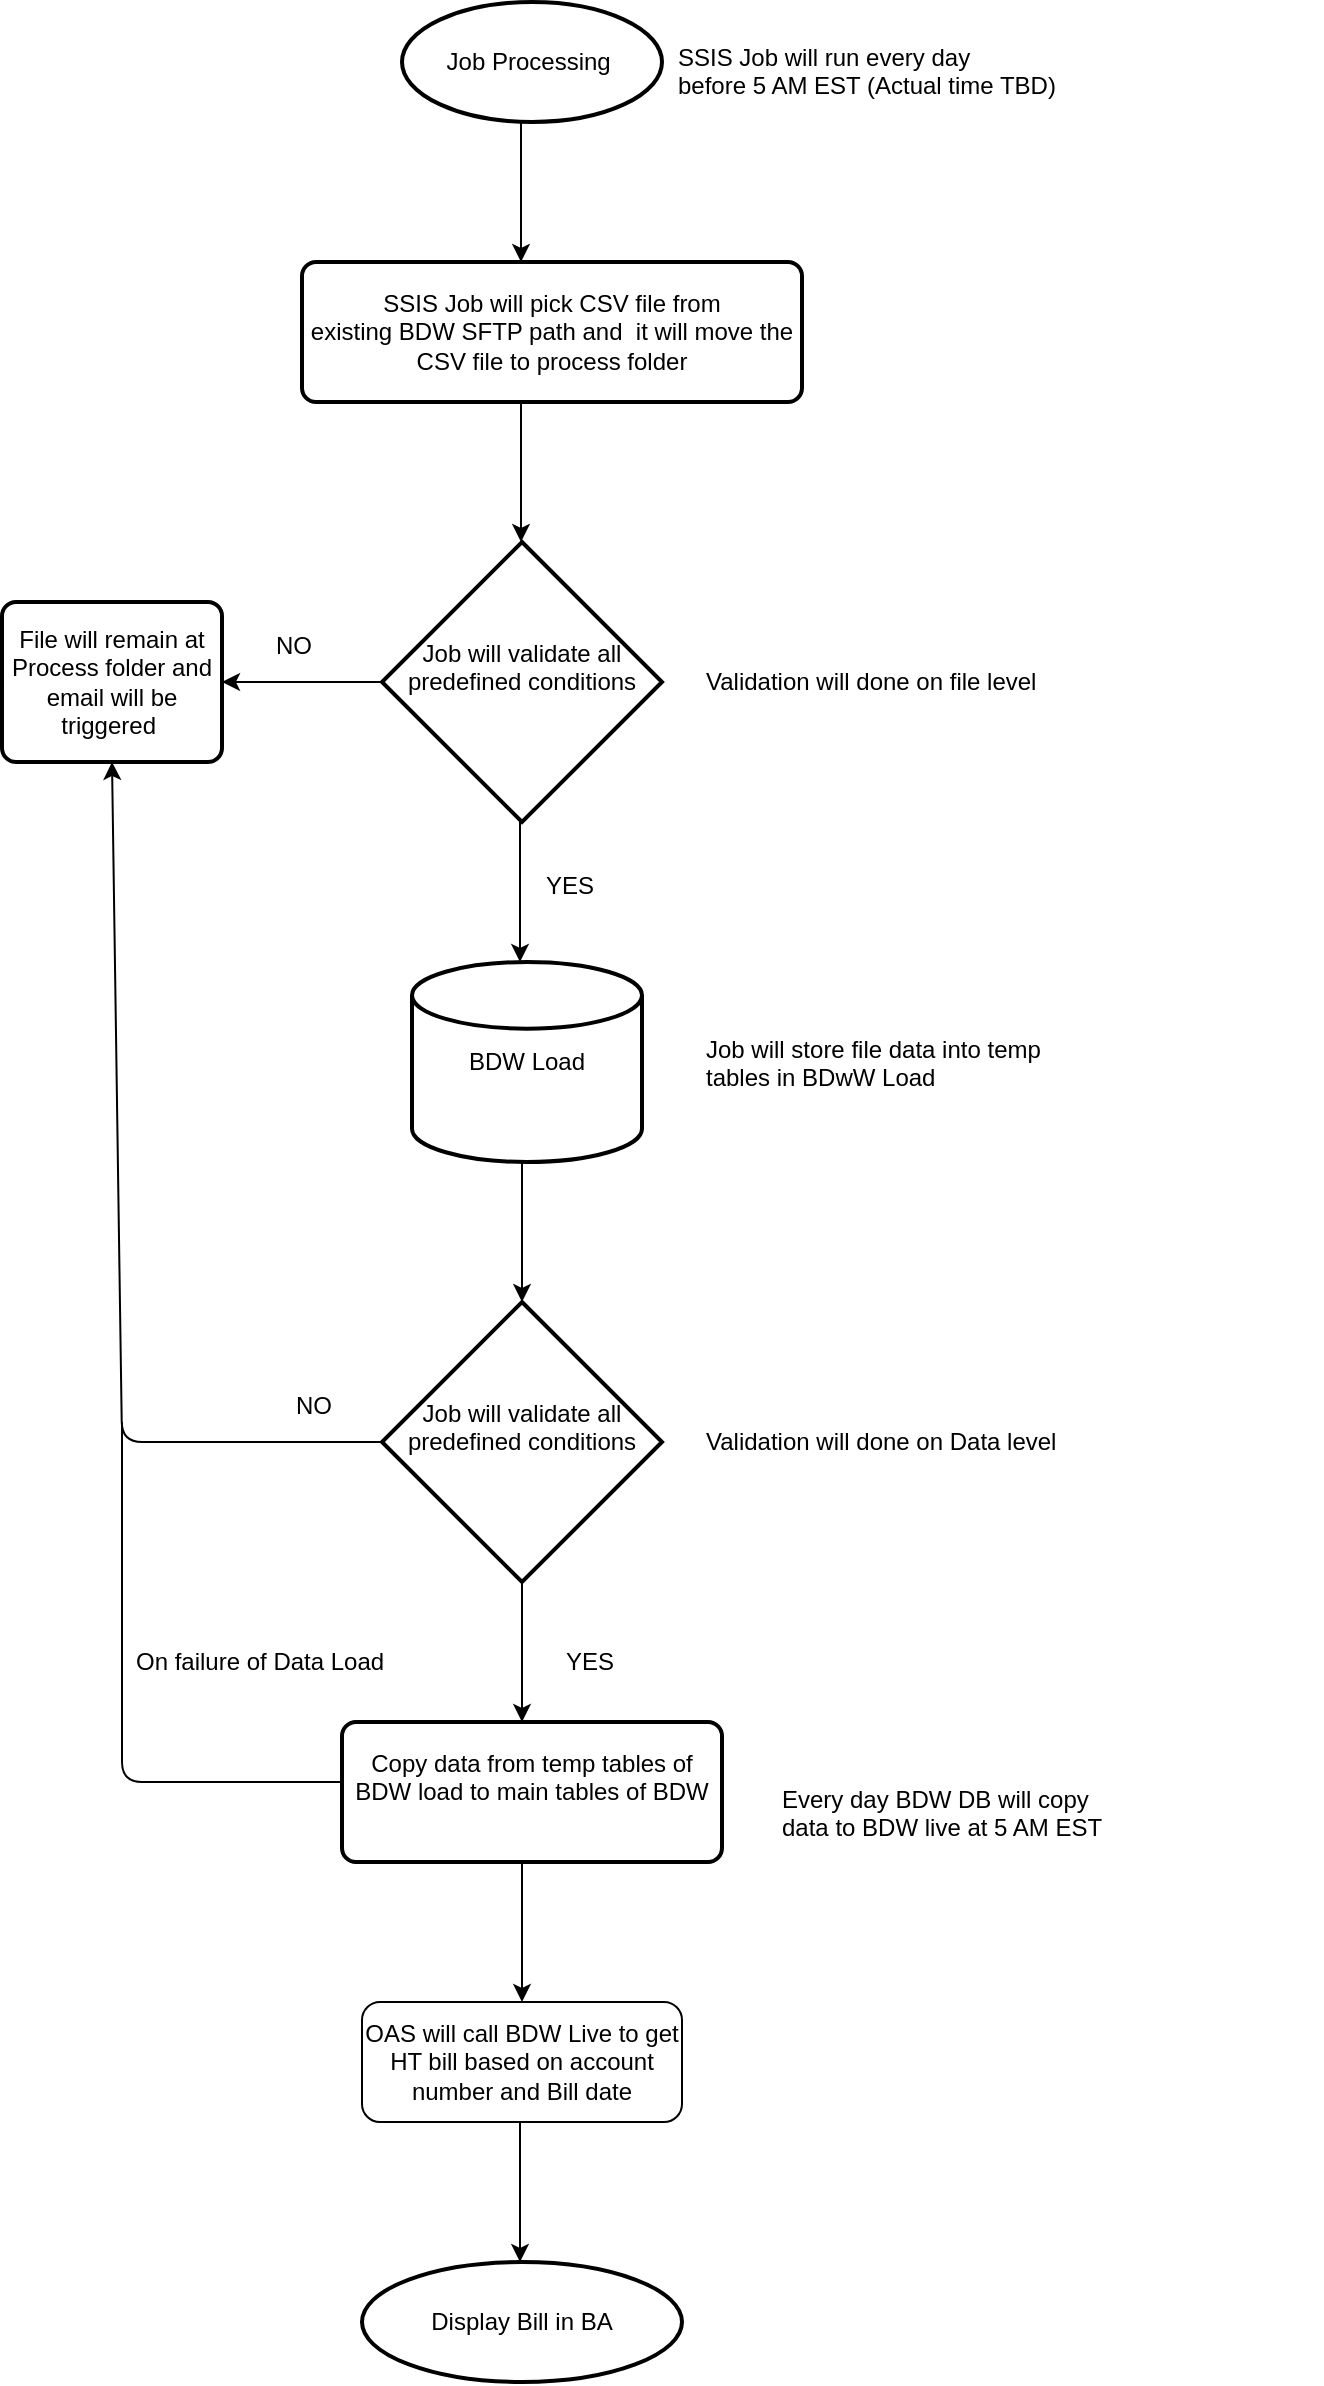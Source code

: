 <mxfile version="10.6.7" type="github"><diagram id="cjOSbX87brkhcX_ss06J" name="Page-1"><mxGraphModel dx="840" dy="484" grid="1" gridSize="10" guides="1" tooltips="1" connect="1" arrows="1" fold="1" page="1" pageScale="1" pageWidth="850" pageHeight="1100" math="0" shadow="0"><root><mxCell id="0"/><mxCell id="1" parent="0"/><mxCell id="OXIsO72gW0JrjhfxKEYv-1" value="Job Processing&amp;nbsp;" style="strokeWidth=2;html=1;shape=mxgraph.flowchart.start_1;whiteSpace=wrap;" parent="1" vertex="1"><mxGeometry x="300" y="40" width="130" height="60" as="geometry"/></mxCell><mxCell id="OXIsO72gW0JrjhfxKEYv-2" value="SSIS Job will run every day &lt;br&gt;before 5 AM EST (Actual time TBD)" style="text;html=1;resizable=0;points=[];autosize=1;align=left;verticalAlign=top;spacingTop=-4;" parent="1" vertex="1"><mxGeometry x="436" y="58" width="210" height="30" as="geometry"/></mxCell><mxCell id="OXIsO72gW0JrjhfxKEYv-3" value="" style="endArrow=classic;html=1;" parent="1" edge="1"><mxGeometry width="50" height="50" relative="1" as="geometry"><mxPoint x="359.5" y="100" as="sourcePoint"/><mxPoint x="359.5" y="170" as="targetPoint"/></mxGeometry></mxCell><mxCell id="OXIsO72gW0JrjhfxKEYv-7" value="SSIS Job will pick CSV file from &lt;br&gt;existing BDW SFTP path and&amp;nbsp; it will move the CSV file to process folder" style="rounded=1;whiteSpace=wrap;html=1;absoluteArcSize=1;arcSize=14;strokeWidth=2;" parent="1" vertex="1"><mxGeometry x="250" y="170" width="250" height="70" as="geometry"/></mxCell><mxCell id="OXIsO72gW0JrjhfxKEYv-8" value="" style="endArrow=classic;html=1;" parent="1" edge="1"><mxGeometry width="50" height="50" relative="1" as="geometry"><mxPoint x="359.5" y="240" as="sourcePoint"/><mxPoint x="359.5" y="310" as="targetPoint"/></mxGeometry></mxCell><mxCell id="OXIsO72gW0JrjhfxKEYv-9" value="Job will validate all predefined conditions&lt;br&gt;&amp;nbsp;" style="strokeWidth=2;html=1;shape=mxgraph.flowchart.decision;whiteSpace=wrap;" parent="1" vertex="1"><mxGeometry x="290" y="310" width="140" height="140" as="geometry"/></mxCell><mxCell id="OXIsO72gW0JrjhfxKEYv-10" value="" style="endArrow=classic;html=1;" parent="1" edge="1"><mxGeometry width="50" height="50" relative="1" as="geometry"><mxPoint x="359" y="450" as="sourcePoint"/><mxPoint x="359" y="520" as="targetPoint"/></mxGeometry></mxCell><mxCell id="OXIsO72gW0JrjhfxKEYv-11" value="YES" style="text;html=1;resizable=0;points=[];autosize=1;align=left;verticalAlign=top;spacingTop=-4;" parent="1" vertex="1"><mxGeometry x="370" y="472" width="40" height="20" as="geometry"/></mxCell><mxCell id="OXIsO72gW0JrjhfxKEYv-12" value="BDW Load" style="strokeWidth=2;html=1;shape=mxgraph.flowchart.database;whiteSpace=wrap;" parent="1" vertex="1"><mxGeometry x="305" y="520" width="115" height="100" as="geometry"/></mxCell><mxCell id="OXIsO72gW0JrjhfxKEYv-13" value="Validation will done on file level" style="text;html=1;resizable=0;points=[];autosize=1;align=left;verticalAlign=top;spacingTop=-4;" parent="1" vertex="1"><mxGeometry x="450" y="370" width="180" height="20" as="geometry"/></mxCell><mxCell id="OXIsO72gW0JrjhfxKEYv-14" value="" style="endArrow=classic;html=1;" parent="1" edge="1"><mxGeometry width="50" height="50" relative="1" as="geometry"><mxPoint x="290" y="380" as="sourcePoint"/><mxPoint x="210" y="380" as="targetPoint"/></mxGeometry></mxCell><mxCell id="OXIsO72gW0JrjhfxKEYv-15" value="NO" style="text;html=1;resizable=0;points=[];autosize=1;align=left;verticalAlign=top;spacingTop=-4;" parent="1" vertex="1"><mxGeometry x="235" y="352" width="30" height="20" as="geometry"/></mxCell><mxCell id="OXIsO72gW0JrjhfxKEYv-16" value="File will remain at Process folder and email will be triggered&amp;nbsp;" style="rounded=1;whiteSpace=wrap;html=1;absoluteArcSize=1;arcSize=14;strokeWidth=2;" parent="1" vertex="1"><mxGeometry x="100" y="340" width="110" height="80" as="geometry"/></mxCell><mxCell id="OXIsO72gW0JrjhfxKEYv-17" value="Job will store file data into temp &lt;br&gt;tables in BDwW Load" style="text;html=1;" parent="1" vertex="1"><mxGeometry x="450" y="550" width="310" height="30" as="geometry"/></mxCell><mxCell id="OXIsO72gW0JrjhfxKEYv-18" value="" style="endArrow=classic;html=1;" parent="1" edge="1"><mxGeometry width="50" height="50" relative="1" as="geometry"><mxPoint x="360" y="620" as="sourcePoint"/><mxPoint x="360" y="690" as="targetPoint"/></mxGeometry></mxCell><mxCell id="OXIsO72gW0JrjhfxKEYv-19" value="Job will validate all predefined conditions&lt;br&gt;&amp;nbsp;" style="strokeWidth=2;html=1;shape=mxgraph.flowchart.decision;whiteSpace=wrap;" parent="1" vertex="1"><mxGeometry x="290" y="690" width="140" height="140" as="geometry"/></mxCell><mxCell id="OXIsO72gW0JrjhfxKEYv-20" value="" style="endArrow=classic;html=1;" parent="1" edge="1"><mxGeometry width="50" height="50" relative="1" as="geometry"><mxPoint x="360" y="830" as="sourcePoint"/><mxPoint x="360" y="900" as="targetPoint"/></mxGeometry></mxCell><mxCell id="OXIsO72gW0JrjhfxKEYv-21" value="Validation will done on Data level" style="text;html=1;resizable=0;points=[];autosize=1;align=left;verticalAlign=top;spacingTop=-4;" parent="1" vertex="1"><mxGeometry x="450" y="750" width="190" height="20" as="geometry"/></mxCell><mxCell id="OXIsO72gW0JrjhfxKEYv-23" value="" style="endArrow=classic;html=1;exitX=0;exitY=0.5;exitDx=0;exitDy=0;exitPerimeter=0;" parent="1" source="OXIsO72gW0JrjhfxKEYv-19" edge="1"><mxGeometry width="50" height="50" relative="1" as="geometry"><mxPoint x="155" y="760" as="sourcePoint"/><mxPoint x="155" y="420" as="targetPoint"/><Array as="points"><mxPoint x="160" y="760"/></Array></mxGeometry></mxCell><mxCell id="OXIsO72gW0JrjhfxKEYv-24" value="NO" style="text;html=1;resizable=0;points=[];autosize=1;align=left;verticalAlign=top;spacingTop=-4;" parent="1" vertex="1"><mxGeometry x="245" y="732" width="30" height="20" as="geometry"/></mxCell><mxCell id="OXIsO72gW0JrjhfxKEYv-26" value="YES" style="text;html=1;resizable=0;points=[];autosize=1;align=left;verticalAlign=top;spacingTop=-4;" parent="1" vertex="1"><mxGeometry x="380" y="860" width="40" height="20" as="geometry"/></mxCell><mxCell id="OXIsO72gW0JrjhfxKEYv-27" value="Copy data from temp tables of BDW load to main tables of BDW&lt;br&gt;&lt;br&gt;" style="rounded=1;whiteSpace=wrap;html=1;absoluteArcSize=1;arcSize=14;strokeWidth=2;" parent="1" vertex="1"><mxGeometry x="270" y="900" width="190" height="70" as="geometry"/></mxCell><mxCell id="OXIsO72gW0JrjhfxKEYv-31" value="" style="endArrow=none;html=1;entryX=0;entryY=0.429;entryDx=0;entryDy=0;entryPerimeter=0;" parent="1" target="OXIsO72gW0JrjhfxKEYv-27" edge="1"><mxGeometry width="50" height="50" relative="1" as="geometry"><mxPoint x="160" y="750" as="sourcePoint"/><mxPoint x="270" y="918" as="targetPoint"/><Array as="points"><mxPoint x="160" y="930"/></Array></mxGeometry></mxCell><mxCell id="OXIsO72gW0JrjhfxKEYv-32" value="On failure of Data Load" style="text;html=1;resizable=0;points=[];autosize=1;align=left;verticalAlign=top;spacingTop=-4;" parent="1" vertex="1"><mxGeometry x="165" y="860" width="140" height="20" as="geometry"/></mxCell><mxCell id="OXIsO72gW0JrjhfxKEYv-33" value="OAS will call BDW Live to get HT bill based on account number and Bill date" style="rounded=1;whiteSpace=wrap;html=1;" parent="1" vertex="1"><mxGeometry x="280" y="1040" width="160" height="60" as="geometry"/></mxCell><mxCell id="OXIsO72gW0JrjhfxKEYv-34" value="Display Bill in BA" style="strokeWidth=2;html=1;shape=mxgraph.flowchart.start_1;whiteSpace=wrap;" parent="1" vertex="1"><mxGeometry x="280" y="1170" width="160" height="60" as="geometry"/></mxCell><mxCell id="OXIsO72gW0JrjhfxKEYv-35" value="" style="endArrow=classic;html=1;" parent="1" edge="1"><mxGeometry width="50" height="50" relative="1" as="geometry"><mxPoint x="360" y="970" as="sourcePoint"/><mxPoint x="360" y="1040" as="targetPoint"/></mxGeometry></mxCell><mxCell id="OXIsO72gW0JrjhfxKEYv-36" value="Every day BDW DB will copy&lt;br&gt;data to BDW live at 5 AM EST" style="text;html=1;resizable=0;points=[];autosize=1;align=left;verticalAlign=top;spacingTop=-4;" parent="1" vertex="1"><mxGeometry x="488" y="929" width="180" height="30" as="geometry"/></mxCell><mxCell id="OXIsO72gW0JrjhfxKEYv-37" value="" style="endArrow=classic;html=1;" parent="1" edge="1"><mxGeometry width="50" height="50" relative="1" as="geometry"><mxPoint x="359" y="1100" as="sourcePoint"/><mxPoint x="359" y="1170" as="targetPoint"/></mxGeometry></mxCell></root></mxGraphModel></diagram></mxfile>